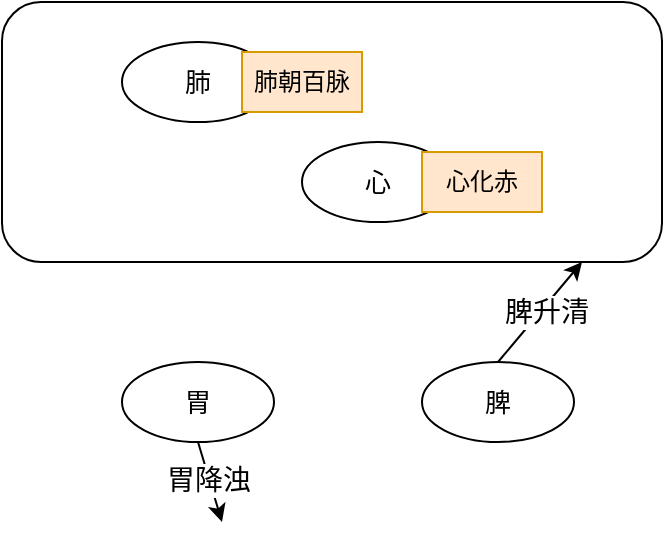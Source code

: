 <mxfile version="22.1.20" type="github">
  <diagram name="第 1 页" id="buYK50_n-58TJnyxpLri">
    <mxGraphModel dx="1050" dy="557" grid="1" gridSize="10" guides="1" tooltips="1" connect="1" arrows="1" fold="1" page="1" pageScale="1" pageWidth="827" pageHeight="1169" math="0" shadow="0">
      <root>
        <mxCell id="0" />
        <mxCell id="1" parent="0" />
        <mxCell id="j9wXNBpga4At5Q3Up0xu-15" value="" style="rounded=1;whiteSpace=wrap;html=1;" vertex="1" parent="1">
          <mxGeometry x="190" y="90" width="330" height="130" as="geometry" />
        </mxCell>
        <mxCell id="j9wXNBpga4At5Q3Up0xu-1" value="" style="group" vertex="1" connectable="0" parent="1">
          <mxGeometry x="250" y="110" width="120" height="40" as="geometry" />
        </mxCell>
        <mxCell id="j9wXNBpga4At5Q3Up0xu-2" value="肺" style="ellipse;whiteSpace=wrap;html=1;fontSize=13;" vertex="1" parent="j9wXNBpga4At5Q3Up0xu-1">
          <mxGeometry width="76" height="40" as="geometry" />
        </mxCell>
        <mxCell id="j9wXNBpga4At5Q3Up0xu-3" value="" style="endArrow=classic;html=1;rounded=0;exitX=1;exitY=0.5;exitDx=0;exitDy=0;" edge="1" parent="j9wXNBpga4At5Q3Up0xu-1" source="j9wXNBpga4At5Q3Up0xu-2" target="j9wXNBpga4At5Q3Up0xu-4">
          <mxGeometry width="50" height="50" relative="1" as="geometry">
            <mxPoint x="127" y="21" as="sourcePoint" />
            <mxPoint x="272" y="20" as="targetPoint" />
          </mxGeometry>
        </mxCell>
        <mxCell id="j9wXNBpga4At5Q3Up0xu-4" value="肺朝百脉" style="text;html=1;strokeColor=#d79b00;fillColor=#ffe6cc;align=center;verticalAlign=middle;whiteSpace=wrap;rounded=0;" vertex="1" parent="j9wXNBpga4At5Q3Up0xu-1">
          <mxGeometry x="60" y="5" width="60" height="30" as="geometry" />
        </mxCell>
        <mxCell id="j9wXNBpga4At5Q3Up0xu-5" value="" style="group" vertex="1" connectable="0" parent="1">
          <mxGeometry x="340" y="160" width="120" height="40" as="geometry" />
        </mxCell>
        <mxCell id="j9wXNBpga4At5Q3Up0xu-6" value="心" style="ellipse;whiteSpace=wrap;html=1;fontSize=13;" vertex="1" parent="j9wXNBpga4At5Q3Up0xu-5">
          <mxGeometry width="76" height="40" as="geometry" />
        </mxCell>
        <mxCell id="j9wXNBpga4At5Q3Up0xu-7" value="" style="endArrow=classic;html=1;rounded=0;exitX=1;exitY=0.5;exitDx=0;exitDy=0;" edge="1" parent="j9wXNBpga4At5Q3Up0xu-5" source="j9wXNBpga4At5Q3Up0xu-6" target="j9wXNBpga4At5Q3Up0xu-8">
          <mxGeometry width="50" height="50" relative="1" as="geometry">
            <mxPoint x="127" y="21" as="sourcePoint" />
            <mxPoint x="272" y="20" as="targetPoint" />
          </mxGeometry>
        </mxCell>
        <mxCell id="j9wXNBpga4At5Q3Up0xu-8" value="心化赤" style="text;html=1;strokeColor=#d79b00;fillColor=#ffe6cc;align=center;verticalAlign=middle;whiteSpace=wrap;rounded=0;" vertex="1" parent="j9wXNBpga4At5Q3Up0xu-5">
          <mxGeometry x="60" y="5" width="60" height="30" as="geometry" />
        </mxCell>
        <mxCell id="j9wXNBpga4At5Q3Up0xu-14" value="" style="endArrow=classic;html=1;rounded=0;exitX=0.5;exitY=0;exitDx=0;exitDy=0;" edge="1" parent="1" source="j9wXNBpga4At5Q3Up0xu-10">
          <mxGeometry width="50" height="50" relative="1" as="geometry">
            <mxPoint x="430" y="270" as="sourcePoint" />
            <mxPoint x="480" y="220" as="targetPoint" />
          </mxGeometry>
        </mxCell>
        <mxCell id="j9wXNBpga4At5Q3Up0xu-17" value="脾升清" style="edgeLabel;html=1;align=center;verticalAlign=middle;resizable=0;points=[];fontSize=14;" vertex="1" connectable="0" parent="j9wXNBpga4At5Q3Up0xu-14">
          <mxGeometry x="0.066" y="-2" relative="1" as="geometry">
            <mxPoint as="offset" />
          </mxGeometry>
        </mxCell>
        <mxCell id="j9wXNBpga4At5Q3Up0xu-10" value="脾" style="ellipse;whiteSpace=wrap;html=1;fontSize=13;" vertex="1" parent="1">
          <mxGeometry x="400" y="270" width="76" height="40" as="geometry" />
        </mxCell>
        <mxCell id="j9wXNBpga4At5Q3Up0xu-18" value="胃" style="ellipse;whiteSpace=wrap;html=1;fontSize=13;" vertex="1" parent="1">
          <mxGeometry x="250" y="270" width="76" height="40" as="geometry" />
        </mxCell>
        <mxCell id="j9wXNBpga4At5Q3Up0xu-19" value="" style="endArrow=classic;html=1;rounded=0;exitX=0.5;exitY=1;exitDx=0;exitDy=0;" edge="1" parent="1" source="j9wXNBpga4At5Q3Up0xu-18">
          <mxGeometry width="50" height="50" relative="1" as="geometry">
            <mxPoint x="300" y="310" as="sourcePoint" />
            <mxPoint x="300" y="350" as="targetPoint" />
          </mxGeometry>
        </mxCell>
        <mxCell id="j9wXNBpga4At5Q3Up0xu-20" value="胃降浊" style="edgeLabel;html=1;align=center;verticalAlign=middle;resizable=0;points=[];fontSize=14;" vertex="1" connectable="0" parent="j9wXNBpga4At5Q3Up0xu-19">
          <mxGeometry x="-0.062" y="-1" relative="1" as="geometry">
            <mxPoint as="offset" />
          </mxGeometry>
        </mxCell>
      </root>
    </mxGraphModel>
  </diagram>
</mxfile>

